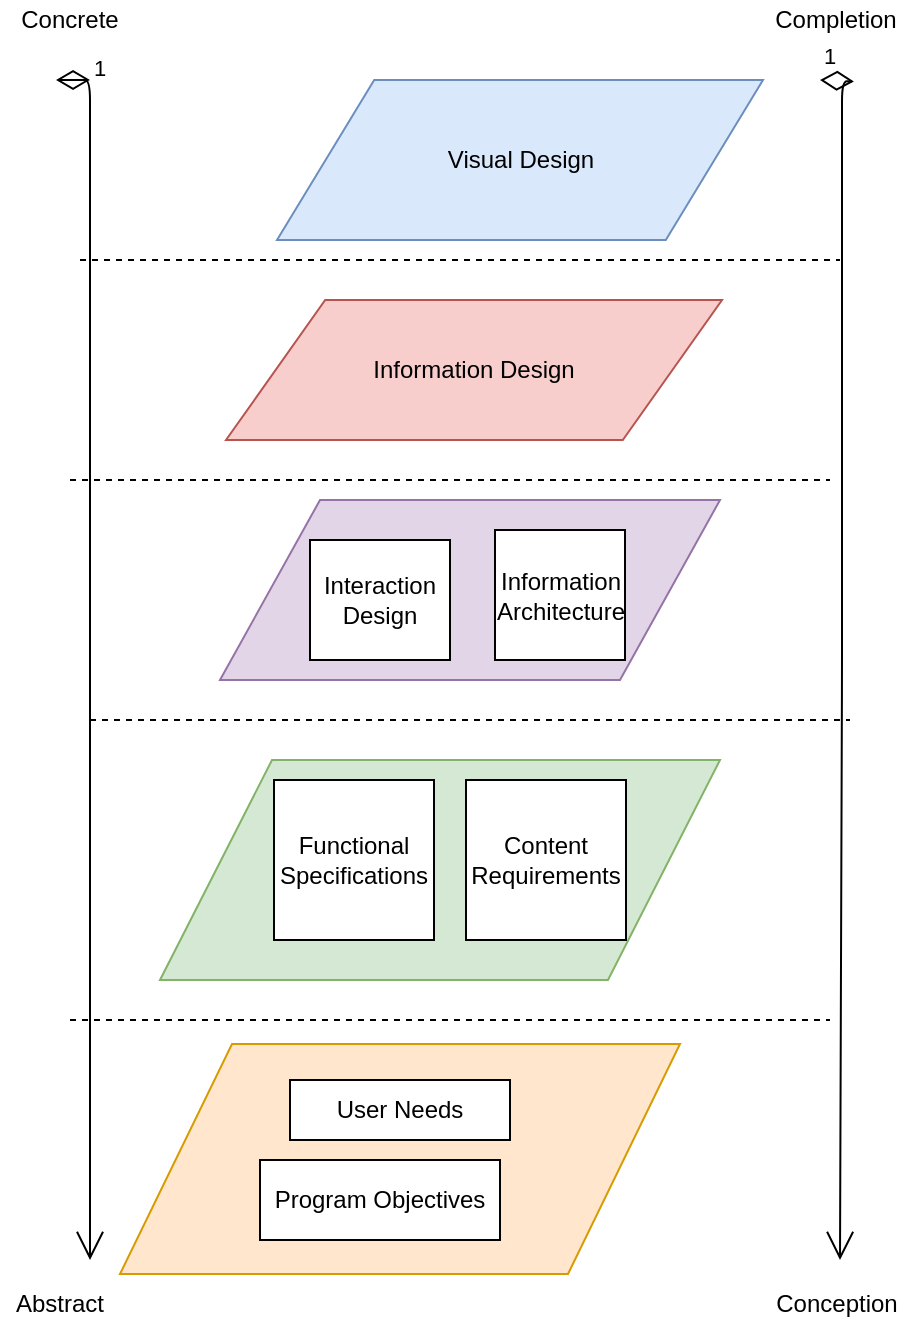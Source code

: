<mxfile version="10.8.2" type="github"><diagram id="L3-AU1gTlEqcstQYtb_c" name="Page-1"><mxGraphModel dx="1150" dy="1606" grid="1" gridSize="10" guides="1" tooltips="1" connect="1" arrows="1" fold="1" page="1" pageScale="1" pageWidth="850" pageHeight="1100" math="0" shadow="0"><root><mxCell id="0"/><mxCell id="1" parent="0"/><mxCell id="H1JsRTcK7kzOJjC99F-1-1" value="Information Design" style="shape=parallelogram;perimeter=parallelogramPerimeter;whiteSpace=wrap;html=1;fillColor=#f8cecc;strokeColor=#b85450;" vertex="1" parent="1"><mxGeometry x="233" y="120" width="248" height="70" as="geometry"/></mxCell><mxCell id="H1JsRTcK7kzOJjC99F-1-2" value="" style="shape=parallelogram;perimeter=parallelogramPerimeter;whiteSpace=wrap;html=1;fillColor=#e1d5e7;strokeColor=#9673a6;" vertex="1" parent="1"><mxGeometry x="230" y="220" width="250" height="90" as="geometry"/></mxCell><mxCell id="H1JsRTcK7kzOJjC99F-1-3" value="" style="shape=parallelogram;perimeter=parallelogramPerimeter;whiteSpace=wrap;html=1;fillColor=#d5e8d4;strokeColor=#82b366;" vertex="1" parent="1"><mxGeometry x="200" y="350" width="280" height="110" as="geometry"/></mxCell><mxCell id="H1JsRTcK7kzOJjC99F-1-4" value="" style="shape=parallelogram;perimeter=parallelogramPerimeter;whiteSpace=wrap;html=1;fillColor=#ffe6cc;strokeColor=#d79b00;" vertex="1" parent="1"><mxGeometry x="180" y="492" width="280" height="115" as="geometry"/></mxCell><mxCell id="H1JsRTcK7kzOJjC99F-1-5" value="Visual Design" style="shape=parallelogram;perimeter=parallelogramPerimeter;whiteSpace=wrap;html=1;fontFamily=Helvetica;fillColor=#dae8fc;strokeColor=#6c8ebf;" vertex="1" parent="1"><mxGeometry x="258.5" y="10" width="243" height="80" as="geometry"/></mxCell><mxCell id="H1JsRTcK7kzOJjC99F-1-6" value="Interaction&lt;br&gt;Design&lt;br&gt;" style="rounded=0;whiteSpace=wrap;html=1;fontFamily=Helvetica;" vertex="1" parent="1"><mxGeometry x="275" y="240" width="70" height="60" as="geometry"/></mxCell><mxCell id="H1JsRTcK7kzOJjC99F-1-8" value="Information Architecture" style="whiteSpace=wrap;html=1;aspect=fixed;fontFamily=Helvetica;" vertex="1" parent="1"><mxGeometry x="367.5" y="235" width="65" height="65" as="geometry"/></mxCell><mxCell id="H1JsRTcK7kzOJjC99F-1-9" value="Functional Specifications" style="whiteSpace=wrap;html=1;aspect=fixed;fontFamily=Helvetica;" vertex="1" parent="1"><mxGeometry x="257" y="360" width="80" height="80" as="geometry"/></mxCell><mxCell id="H1JsRTcK7kzOJjC99F-1-10" value="Content Requirements" style="whiteSpace=wrap;html=1;aspect=fixed;fontFamily=Helvetica;" vertex="1" parent="1"><mxGeometry x="353" y="360" width="80" height="80" as="geometry"/></mxCell><mxCell id="H1JsRTcK7kzOJjC99F-1-11" value="User Needs" style="rounded=0;whiteSpace=wrap;html=1;fontFamily=Helvetica;" vertex="1" parent="1"><mxGeometry x="265" y="510" width="110" height="30" as="geometry"/></mxCell><mxCell id="H1JsRTcK7kzOJjC99F-1-12" value="Program Objectives" style="rounded=0;whiteSpace=wrap;html=1;fontFamily=Helvetica;" vertex="1" parent="1"><mxGeometry x="250" y="550" width="120" height="40" as="geometry"/></mxCell><mxCell id="H1JsRTcK7kzOJjC99F-1-13" value="1" style="endArrow=open;html=1;endSize=12;startArrow=diamondThin;startSize=14;startFill=0;edgeStyle=orthogonalEdgeStyle;align=left;verticalAlign=bottom;fontFamily=Helvetica;" edge="1" parent="1"><mxGeometry x="-1" y="3" relative="1" as="geometry"><mxPoint x="165" y="10" as="sourcePoint"/><mxPoint x="165" y="600" as="targetPoint"/><Array as="points"><mxPoint x="155" y="10"/><mxPoint x="165" y="10"/></Array></mxGeometry></mxCell><mxCell id="H1JsRTcK7kzOJjC99F-1-14" value="1" style="endArrow=open;html=1;endSize=12;startArrow=diamondThin;startSize=14;startFill=0;edgeStyle=orthogonalEdgeStyle;align=left;verticalAlign=bottom;fontFamily=Helvetica;" edge="1" parent="1"><mxGeometry x="-1" y="3" relative="1" as="geometry"><mxPoint x="530" y="10" as="sourcePoint"/><mxPoint x="540" y="600" as="targetPoint"/></mxGeometry></mxCell><mxCell id="H1JsRTcK7kzOJjC99F-1-15" value="" style="endArrow=none;dashed=1;html=1;fontFamily=Helvetica;" edge="1" parent="1"><mxGeometry width="50" height="50" relative="1" as="geometry"><mxPoint x="160" y="100" as="sourcePoint"/><mxPoint x="540" y="100" as="targetPoint"/></mxGeometry></mxCell><mxCell id="H1JsRTcK7kzOJjC99F-1-16" value="" style="endArrow=none;dashed=1;html=1;fontFamily=Helvetica;" edge="1" parent="1"><mxGeometry width="50" height="50" relative="1" as="geometry"><mxPoint x="155" y="210" as="sourcePoint"/><mxPoint x="535" y="210" as="targetPoint"/></mxGeometry></mxCell><mxCell id="H1JsRTcK7kzOJjC99F-1-17" value="" style="endArrow=none;dashed=1;html=1;fontFamily=Helvetica;" edge="1" parent="1"><mxGeometry width="50" height="50" relative="1" as="geometry"><mxPoint x="165" y="330" as="sourcePoint"/><mxPoint x="545" y="330" as="targetPoint"/></mxGeometry></mxCell><mxCell id="H1JsRTcK7kzOJjC99F-1-18" value="" style="endArrow=none;dashed=1;html=1;fontFamily=Helvetica;" edge="1" parent="1"><mxGeometry width="50" height="50" relative="1" as="geometry"><mxPoint x="155" y="480" as="sourcePoint"/><mxPoint x="535" y="480" as="targetPoint"/></mxGeometry></mxCell><mxCell id="H1JsRTcK7kzOJjC99F-1-19" value="Abstract" style="text;html=1;strokeColor=none;fillColor=none;align=center;verticalAlign=middle;whiteSpace=wrap;rounded=0;fontFamily=Helvetica;" vertex="1" parent="1"><mxGeometry x="120" y="607" width="60" height="30" as="geometry"/></mxCell><mxCell id="H1JsRTcK7kzOJjC99F-1-20" value="Concrete" style="text;html=1;strokeColor=none;fillColor=none;align=center;verticalAlign=middle;whiteSpace=wrap;rounded=0;fontFamily=Helvetica;" vertex="1" parent="1"><mxGeometry x="120" y="-30" width="70" height="20" as="geometry"/></mxCell><mxCell id="H1JsRTcK7kzOJjC99F-1-21" value="Completion" style="text;html=1;strokeColor=none;fillColor=none;align=center;verticalAlign=middle;whiteSpace=wrap;rounded=0;fontFamily=Helvetica;" vertex="1" parent="1"><mxGeometry x="503" y="-30" width="70" height="20" as="geometry"/></mxCell><mxCell id="H1JsRTcK7kzOJjC99F-1-22" value="Conception" style="text;html=1;strokeColor=none;fillColor=none;align=center;verticalAlign=middle;whiteSpace=wrap;rounded=0;fontFamily=Helvetica;" vertex="1" parent="1"><mxGeometry x="501.5" y="611" width="73" height="22" as="geometry"/></mxCell></root></mxGraphModel></diagram></mxfile>